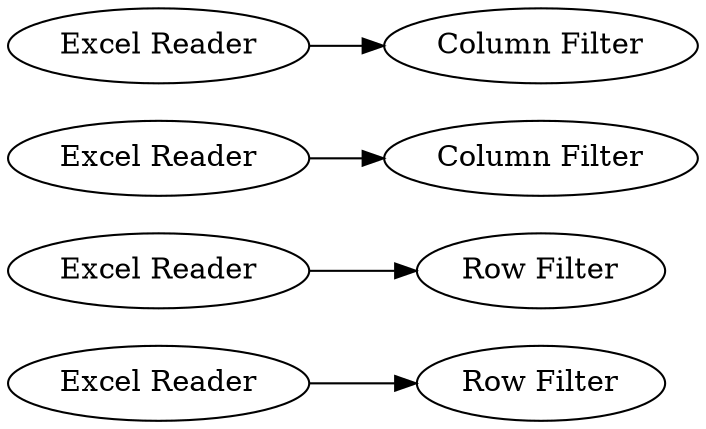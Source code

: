 digraph {
	1 [label="Excel Reader"]
	2 [label="Excel Reader"]
	3 [label="Excel Reader"]
	4 [label="Excel Reader"]
	5 [label="Row Filter"]
	6 [label="Row Filter"]
	7 [label="Column Filter"]
	8 [label="Column Filter"]
	1 -> 5
	2 -> 6
	3 -> 7
	4 -> 8
	rankdir=LR
}
